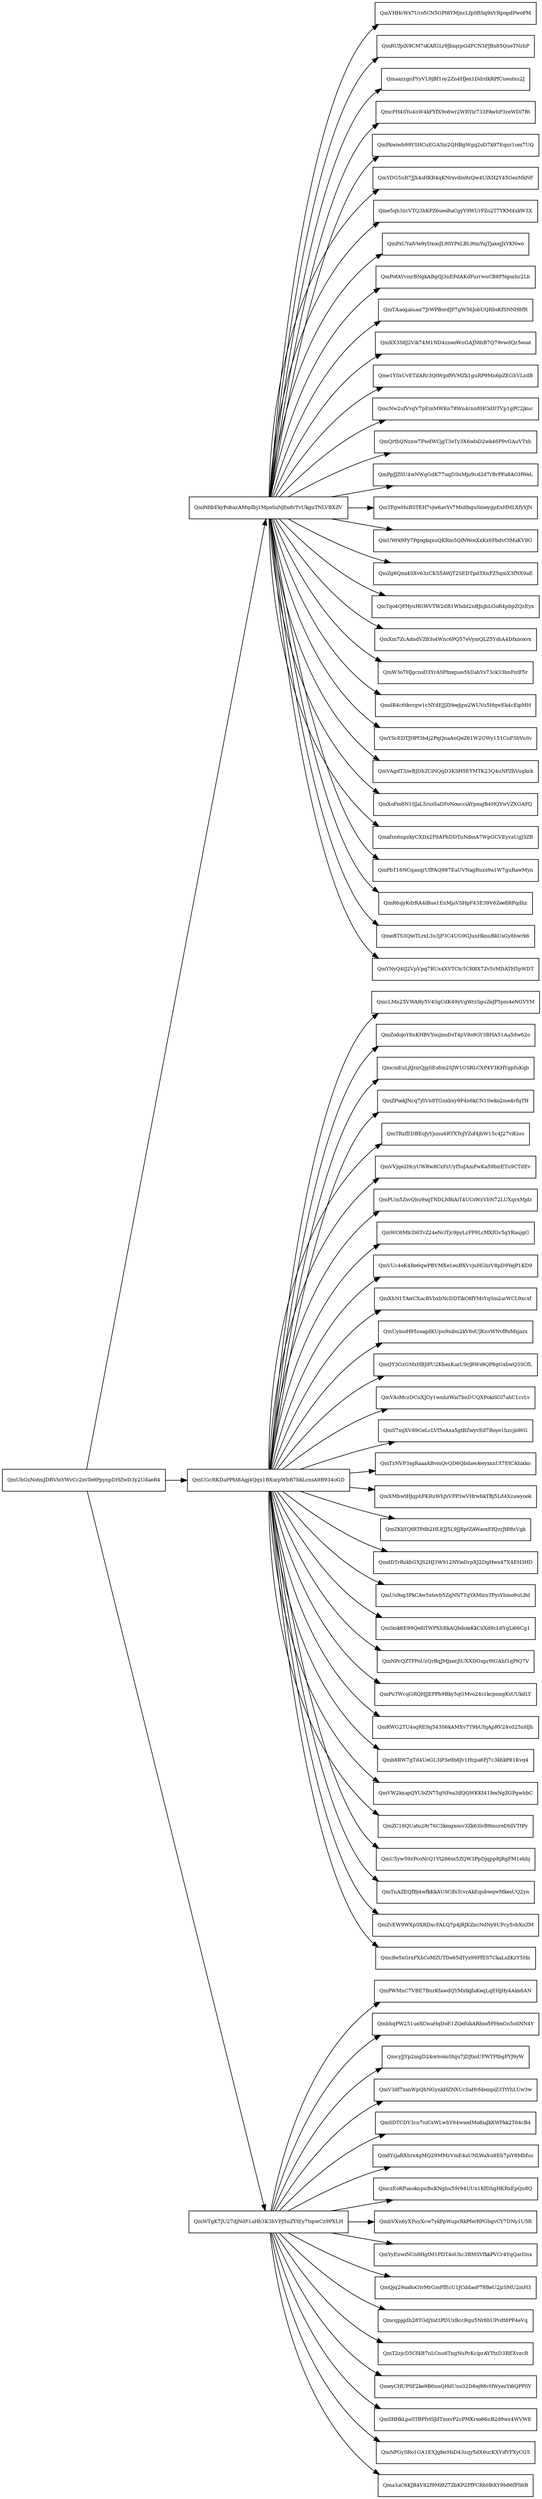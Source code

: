 digraph {
	graph [rankdir=LR];
	QmUhGxNotmJDRVtoYWvCc2xvTe9PpynpDHZwD3y2UdaeR4 [fontsize=8 shape=box];
	QmPdtbEkyPobazAMqdbj1MpoSaNjfm8rTvUkguTNLVBXZV [fontsize=8 shape=box];
	QmUhGxNotmJDRVtoYWvCc2xvTe9PpynpDHZwD3y2UdaeR4 -> QmPdtbEkyPobazAMqdbj1MpoSaNjfm8rTvUkguTNLVBXZV [label=""];
	QmPdtbEkyPobazAMqdbj1MpoSaNjfm8rTvUkguTNLVBXZV [fontsize=8 shape=box];
	QmVHHcWx7Uro5CN5GPt8YMjncLfpSftSq9xVRpopdPwoFM [fontsize=8 shape=box];
	QmPdtbEkyPobazAMqdbj1MpoSaNjfm8rTvUkguTNLVBXZV -> QmVHHcWx7Uro5CN5GPt8YMjncLfpSftSq9xVRpopdPwoFM [label=""];
	QmPdtbEkyPobazAMqdbj1MpoSaNjfm8rTvUkguTNLVBXZV [fontsize=8 shape=box];
	QmRUfpiX9CM7sKAfGLr9JbiqzpGdFCN3FJBx85QueTNzhP [fontsize=8 shape=box];
	QmPdtbEkyPobazAMqdbj1MpoSaNjfm8rTvUkguTNLVBXZV -> QmRUfpiX9CM7sKAfGLr9JbiqzpGdFCN3FJBx85QueTNzhP [label=""];
	QmPdtbEkyPobazAMqdbj1MpoSaNjfm8rTvUkguTNLVBXZV [fontsize=8 shape=box];
	QmaazzgnFYyVL9jBf1oy2Zn4HJex1DdrdkRPfCueutxu2J [fontsize=8 shape=box];
	QmPdtbEkyPobazAMqdbj1MpoSaNjfm8rTvUkguTNLVBXZV -> QmaazzgnFYyVL9jBf1oy2Zn4HJex1DdrdkRPfCueutxu2J [label=""];
	QmPdtbEkyPobazAMqdbj1MpoSaNjfm8rTvUkguTNLVBXZV [fontsize=8 shape=box];
	QmcFH4SYu4nW4kFYfX9o8wr2WRYiz733FAwhP3zeWDi7Bt [fontsize=8 shape=box];
	QmPdtbEkyPobazAMqdbj1MpoSaNjfm8rTvUkguTNLVBXZV -> QmcFH4SYu4nW4kFYfX9o8wr2WRYiz733FAwhP3zeWDi7Bt [label=""];
	QmPdtbEkyPobazAMqdbj1MpoSaNjfm8rTvUkguTNLVBXZV [fontsize=8 shape=box];
	QmPkwiwb99YSHCuEGA5iz2QHRgWgq2oD7k97Eqnr1om7UQ [fontsize=8 shape=box];
	QmPdtbEkyPobazAMqdbj1MpoSaNjfm8rTvUkguTNLVBXZV -> QmPkwiwb99YSHCuEGA5iz2QHRgWgq2oD7k97Eqnr1om7UQ [label=""];
	QmPdtbEkyPobazAMqdbj1MpoSaNjfm8rTvUkguTNLVBXZV [fontsize=8 shape=box];
	QmYDG5nR7JjX4sHKR4qKNrxvdm9zQw4UiXH2Y45GexMkNF [fontsize=8 shape=box];
	QmPdtbEkyPobazAMqdbj1MpoSaNjfm8rTvUkguTNLVBXZV -> QmYDG5nR7JjX4sHKR4qKNrxvdm9zQw4UiXH2Y45GexMkNF [label=""];
	QmPdtbEkyPobazAMqdbj1MpoSaNjfm8rTvUkguTNLVBXZV [fontsize=8 shape=box];
	Qme5qh3zcVTQ3hKPZ6uesRaCgyY9WUrFZo2T7YKM4xkW3X [fontsize=8 shape=box];
	QmPdtbEkyPobazAMqdbj1MpoSaNjfm8rTvUkguTNLVBXZV -> Qme5qh3zcVTQ3hKPZ6uesRaCgyY9WUrFZo2T7YKM4xkW3X [label=""];
	QmPdtbEkyPobazAMqdbj1MpoSaNjfm8rTvUkguTNLVBXZV [fontsize=8 shape=box];
	QmPxUYaiVte9yDxooJL9SYPxLBL9tmYujTjaxejJxYKNwo [fontsize=8 shape=box];
	QmPdtbEkyPobazAMqdbj1MpoSaNjfm8rTvUkguTNLVBXZV -> QmPxUYaiVte9yDxooJL9SYPxLBL9tmYujTjaxejJxYKNwo [label=""];
	QmPdtbEkyPobazAMqdbj1MpoSaNjfm8rTvUkguTNLVBXZV [fontsize=8 shape=box];
	QmPofAYvmrBNgkABgQj3nEPdAKdFurrwnCB8FNgozhr2Lh [fontsize=8 shape=box];
	QmPdtbEkyPobazAMqdbj1MpoSaNjfm8rTvUkguTNLVBXZV -> QmPofAYvmrBNgkABgQj3nEPdAKdFurrwnCB8FNgozhr2Lh [label=""];
	QmPdtbEkyPobazAMqdbj1MpoSaNjfm8rTvUkguTNLVBXZV [fontsize=8 shape=box];
	QmTAaogaiuasr7JrWPBordJF7gW56JobUQRbsKfSNNH8fR [fontsize=8 shape=box];
	QmPdtbEkyPobazAMqdbj1MpoSaNjfm8rTvUkguTNLVBXZV -> QmTAaogaiuasr7JrWPBordJF7gW56JobUQRbsKfSNNH8fR [label=""];
	QmPdtbEkyPobazAMqdbj1MpoSaNjfm8rTvUkguTNLVBXZV [fontsize=8 shape=box];
	QmXX3S8J2Vik74M1ND4zneoWnGAJNthB7Q79vwdQz5eoat [fontsize=8 shape=box];
	QmPdtbEkyPobazAMqdbj1MpoSaNjfm8rTvUkguTNLVBXZV -> QmXX3S8J2Vik74M1ND4zneoWnGAJNthB7Q79vwdQz5eoat [label=""];
	QmPdtbEkyPobazAMqdbj1MpoSaNjfm8rTvUkguTNLVBXZV [fontsize=8 shape=box];
	Qme1YSxUvETdARr3QtWgsf9VMZk1guRP9Mn6pZEGhVLzdB [fontsize=8 shape=box];
	QmPdtbEkyPobazAMqdbj1MpoSaNjfm8rTvUkguTNLVBXZV -> Qme1YSxUvETdARr3QtWgsf9VMZk1guRP9Mn6pZEGhVLzdB [label=""];
	QmPdtbEkyPobazAMqdbj1MpoSaNjfm8rTvUkguTNLVBXZV [fontsize=8 shape=box];
	QmcNw2ufVvgV7pEmMWKn78Wn4rnn8HCidDTVp1gPC2jkuc [fontsize=8 shape=box];
	QmPdtbEkyPobazAMqdbj1MpoSaNjfm8rTvUkguTNLVBXZV -> QmcNw2ufVvgV7pEmMWKn78Wn4rnn8HCidDTVp1gPC2jkuc [label=""];
	QmPdtbEkyPobazAMqdbj1MpoSaNjfm8rTvUkguTNLVBXZV [fontsize=8 shape=box];
	QmQrthQNznw7FwdWCjgT3eTy3X6sdsD2wk46F9vGAuVTxh [fontsize=8 shape=box];
	QmPdtbEkyPobazAMqdbj1MpoSaNjfm8rTvUkguTNLVBXZV -> QmQrthQNznw7FwdWCjgT3eTy3X6sdsD2wk46F9vGAuVTxh [label=""];
	QmPdtbEkyPobazAMqdbj1MpoSaNjfm8rTvUkguTNLVBXZV [fontsize=8 shape=box];
	QmPpJJZSU4wNWqGdK77uqDSuMju9cd2d7rBrPFa8AGHWeL [fontsize=8 shape=box];
	QmPdtbEkyPobazAMqdbj1MpoSaNjfm8rTvUkguTNLVBXZV -> QmPpJJZSU4wNWqGdK77uqDSuMju9cd2d7rBrPFa8AGHWeL [label=""];
	QmPdtbEkyPobazAMqdbj1MpoSaNjfm8rTvUkguTNLVBXZV [fontsize=8 shape=box];
	QmTFgwHuBSTEH7vjw6avYv7Mu8bguSmeygpExHMLXfyYjN [fontsize=8 shape=box];
	QmPdtbEkyPobazAMqdbj1MpoSaNjfm8rTvUkguTNLVBXZV -> QmTFgwHuBSTEH7vjw6avYv7Mu8bguSmeygpExHMLXfyYjN [label=""];
	QmPdtbEkyPobazAMqdbj1MpoSaNjfm8rTvUkguTNLVBXZV [fontsize=8 shape=box];
	QmUWrk9Fy7PgogkqxuQKRm5QiNWosXxKx6FbdvCtMaKV8G [fontsize=8 shape=box];
	QmPdtbEkyPobazAMqdbj1MpoSaNjfm8rTvUkguTNLVBXZV -> QmUWrk9Fy7PgogkqxuQKRm5QiNWosXxKx6FbdvCtMaKV8G [label=""];
	QmPdtbEkyPobazAMqdbj1MpoSaNjfm8rTvUkguTNLVBXZV [fontsize=8 shape=box];
	QmZg6Qmi4SXv63zCKS5AWjT2SEDTpd5XnFZ5qmX3fNX9aE [fontsize=8 shape=box];
	QmPdtbEkyPobazAMqdbj1MpoSaNjfm8rTvUkguTNLVBXZV -> QmZg6Qmi4SXv63zCKS5AWjT2SEDTpd5XnFZ5qmX3fNX9aE [label=""];
	QmPdtbEkyPobazAMqdbj1MpoSaNjfm8rTvUkguTNLVBXZV [fontsize=8 shape=box];
	QmTqo4QFHyuHGWVTW2dB1Whdd2nBJnjbLGoR4pbpZQzEyx [fontsize=8 shape=box];
	QmPdtbEkyPobazAMqdbj1MpoSaNjfm8rTvUkguTNLVBXZV -> QmTqo4QFHyuHGWVTW2dB1Whdd2nBJnjbLGoR4pbpZQzEyx [label=""];
	QmPdtbEkyPobazAMqdbj1MpoSaNjfm8rTvUkguTNLVBXZV [fontsize=8 shape=box];
	QmXm7ZcAdndVZ83s4Wnc6PQ57eVymQLZ5YshA4Dfxnoxvx [fontsize=8 shape=box];
	QmPdtbEkyPobazAMqdbj1MpoSaNjfm8rTvUkguTNLVBXZV -> QmXm7ZcAdndVZ83s4Wnc6PQ57eVymQLZ5YshA4Dfxnoxvx [label=""];
	QmPdtbEkyPobazAMqdbj1MpoSaNjfm8rTvUkguTNLVBXZV [fontsize=8 shape=box];
	QmW3o7HJgcnsD3YrASFtmquavfADahYx73ck33bnFntF5r [fontsize=8 shape=box];
	QmPdtbEkyPobazAMqdbj1MpoSaNjfm8rTvUkguTNLVBXZV -> QmW3o7HJgcnsD3YrASFtmquavfADahYx73ck33bnFntF5r [label=""];
	QmPdtbEkyPobazAMqdbj1MpoSaNjfm8rTvUkguTNLVBXZV [fontsize=8 shape=box];
	QmdR4c6tkvrgw1cNYdEJJZHeeJgw2WUVu5HqwEk4cEipMH [fontsize=8 shape=box];
	QmPdtbEkyPobazAMqdbj1MpoSaNjfm8rTvUkguTNLVBXZV -> QmdR4c6tkvrgw1cNYdEJJZHeeJgw2WUVu5HqwEk4cEipMH [label=""];
	QmPdtbEkyPobazAMqdbj1MpoSaNjfm8rTvUkguTNLVBXZV [fontsize=8 shape=box];
	QmYScEDTJHPf3b4j2PqQnaAnQeZ81W2GWy151CuP3bVuSv [fontsize=8 shape=box];
	QmPdtbEkyPobazAMqdbj1MpoSaNjfm8rTvUkguTNLVBXZV -> QmYScEDTJHPf3b4j2PqQnaAnQeZ81W2GWy151CuP3bVuSv [label=""];
	QmPdtbEkyPobazAMqdbj1MpoSaNjfm8rTvUkguTNLVBXZV [fontsize=8 shape=box];
	QmVAgdT3iwBJDhZCiNQqD3KSH5EYMTK23Q4uNFZhVugkzk [fontsize=8 shape=box];
	QmPdtbEkyPobazAMqdbj1MpoSaNjfm8rTvUkguTNLVBXZV -> QmVAgdT3iwBJDhZCiNQqD3KSH5EYMTK23Q4uNFZhVugkzk [label=""];
	QmPdtbEkyPobazAMqdbj1MpoSaNjfm8rTvUkguTNLVBXZV [fontsize=8 shape=box];
	QmXoFm8N1SJaL5rus5aDFoNoucciAYpmgB4HQYwVZXGAFQ [fontsize=8 shape=box];
	QmPdtbEkyPobazAMqdbj1MpoSaNjfm8rTvUkguTNLVBXZV -> QmXoFm8N1SJaL5rus5aDFoNoucciAYpmgB4HQYwVZXGAFQ [label=""];
	QmPdtbEkyPobazAMqdbj1MpoSaNjfm8rTvUkguTNLVBXZV [fontsize=8 shape=box];
	Qmafzn6npzkyCXDx2F9AFhDDTuNdmA7WpGCVEyvaUgJ3ZR [fontsize=8 shape=box];
	QmPdtbEkyPobazAMqdbj1MpoSaNjfm8rTvUkguTNLVBXZV -> Qmafzn6npzkyCXDx2F9AFhDDTuNdmA7WpGCVEyvaUgJ3ZR [label=""];
	QmPdtbEkyPobazAMqdbj1MpoSaNjfm8rTvUkguTNLVBXZV [fontsize=8 shape=box];
	QmPbT16NCqauqrUfFAQ987EaUVNagRuxx9a1W7guRawMyn [fontsize=8 shape=box];
	QmPdtbEkyPobazAMqdbj1MpoSaNjfm8rTvUkguTNLVBXZV -> QmPbT16NCqauqrUfFAQ987EaUVNagRuxx9a1W7guRawMyn [label=""];
	QmPdtbEkyPobazAMqdbj1MpoSaNjfm8rTvUkguTNLVBXZV [fontsize=8 shape=box];
	QmR6sjyKdrRA4iBue1EnMjaVSHpF43E39V6ZeefiRPqdhz [fontsize=8 shape=box];
	QmPdtbEkyPobazAMqdbj1MpoSaNjfm8rTvUkguTNLVBXZV -> QmR6sjyKdrRA4iBue1EnMjaVSHpF43E39V6ZeefiRPqdhz [label=""];
	QmPdtbEkyPobazAMqdbj1MpoSaNjfm8rTvUkguTNLVBXZV [fontsize=8 shape=box];
	QmeBTS3QteTLrxL3u3jF3C4UG9GJunHknuBkUsGy8hwrk6 [fontsize=8 shape=box];
	QmPdtbEkyPobazAMqdbj1MpoSaNjfm8rTvUkguTNLVBXZV -> QmeBTS3QteTLrxL3u3jF3C4UG9GJunHknuBkUsGy8hwrk6 [label=""];
	QmPdtbEkyPobazAMqdbj1MpoSaNjfm8rTvUkguTNLVBXZV [fontsize=8 shape=box];
	QmYNyQ4tJ2VpVpq7RUx4XVTCtc5CRBX7Zv5rMDATH5pWDT [fontsize=8 shape=box];
	QmPdtbEkyPobazAMqdbj1MpoSaNjfm8rTvUkguTNLVBXZV -> QmYNyQ4tJ2VpVpq7RUx4XVTCtc5CRBX7Zv5rMDATH5pWDT [label=""];
	QmUhGxNotmJDRVtoYWvCc2xvTe9PpynpDHZwD3y2UdaeR4 [fontsize=8 shape=box];
	QmUGcRKDaPPht8Agj4Qqx1BXszpWbB7bkLcnsA9B934oGD [fontsize=8 shape=box];
	QmUhGxNotmJDRVtoYWvCc2xvTe9PpynpDHZwD3y2UdaeR4 -> QmUGcRKDaPPht8Agj4Qqx1BXszpWbB7bkLcnsA9B934oGD [label=""];
	QmUGcRKDaPPht8Agj4Qqx1BXszpWbB7bkLcnsA9B934oGD [fontsize=8 shape=box];
	QmcLMn25VWARy5V4SgCdK49yVgWrzSguZeJP5pm4eNGVYM [fontsize=8 shape=box];
	QmUGcRKDaPPht8Agj4Qqx1BXszpWbB7bkLcnsA9B934oGD -> QmcLMn25VWARy5V4SgCdK49yVgWrzSguZeJP5pm4eNGVYM [label=""];
	QmUGcRKDaPPht8Agj4Qqx1BXszpWbB7bkLcnsA9B934oGD [fontsize=8 shape=box];
	QmZodojoY8nKHBVYoujmsDsT4pV8s9GY3BHA51Aa5dw62o [fontsize=8 shape=box];
	QmUGcRKDaPPht8Agj4Qqx1BXszpWbB7bkLcnsA9B934oGD -> QmZodojoY8nKHBVYoujmsDsT4pV8s9GY3BHA51Aa5dw62o [label=""];
	QmUGcRKDaPPht8Agj4Qqx1BXszpWbB7bkLcnsA9B934oGD [fontsize=8 shape=box];
	QmcmEuLjtJzizQjgSEs8m2SJW1GSRLCXP4Y3KHYgpfuKqb [fontsize=8 shape=box];
	QmUGcRKDaPPht8Agj4Qqx1BXszpWbB7bkLcnsA9B934oGD -> QmcmEuLjtJzizQjgSEs8m2SJW1GSRLCXP4Y3KHYgpfuKqb [label=""];
	QmUGcRKDaPPht8Agj4Qqx1BXszpWbB7bkLcnsA9B934oGD [fontsize=8 shape=box];
	QmZPsekJNcq7jSVn8TGnxbxy9P4n6kCN1Swko2me4vfqTH [fontsize=8 shape=box];
	QmUGcRKDaPPht8Agj4Qqx1BXszpWbB7bkLcnsA9B934oGD -> QmZPsekJNcq7jSVn8TGnxbxy9P4n6kCN1Swko2me4vfqTH [label=""];
	QmUGcRKDaPPht8Agj4Qqx1BXszpWbB7bkLcnsA9B934oGD [fontsize=8 shape=box];
	QmTRzfEDBEoJyYjunu6RTXToJYZof4jhW15c4J27viKiuo [fontsize=8 shape=box];
	QmUGcRKDaPPht8Agj4Qqx1BXszpWbB7bkLcnsA9B934oGD -> QmTRzfEDBEoJyYjunu6RTXToJYZof4jhW15c4J27viKiuo [label=""];
	QmUGcRKDaPPht8Agj4Qqx1BXszpWbB7bkLcnsA9B934oGD [fontsize=8 shape=box];
	QmVVjqe2HcyUWRw8CxFzUyf5oJAmFwKa59birETu9CTdEv [fontsize=8 shape=box];
	QmUGcRKDaPPht8Agj4Qqx1BXszpWbB7bkLcnsA9B934oGD -> QmVVjqe2HcyUWRw8CxFzUyf5oJAmFwKa59birETu9CTdEv [label=""];
	QmUGcRKDaPPht8Agj4Qqx1BXszpWbB7bkLcnsA9B934oGD [fontsize=8 shape=box];
	QmPUm5ZsvQhu9sqTNDLNBiAiT4UCsWzVbN72LUXqrxMjdz [fontsize=8 shape=box];
	QmUGcRKDaPPht8Agj4Qqx1BXszpWbB7bkLcnsA9B934oGD -> QmPUm5ZsvQhu9sqTNDLNBiAiT4UCsWzVbN72LUXqrxMjdz [label=""];
	QmUGcRKDaPPht8Agj4Qqx1BXszpWbB7bkLcnsA9B934oGD [fontsize=8 shape=box];
	QmWC6MtcD6TvZ24eNciTjc9pyLzFF9LcMXfGv5qYRaujgG [fontsize=8 shape=box];
	QmUGcRKDaPPht8Agj4Qqx1BXszpWbB7bkLcnsA9B934oGD -> QmWC6MtcD6TvZ24eNciTjc9pyLzFF9LcMXfGv5qYRaujgG [label=""];
	QmUGcRKDaPPht8Agj4Qqx1BXszpWbB7bkLcnsA9B934oGD [fontsize=8 shape=box];
	QmVUc4eK4Re6qwPBVMXe1euBXVvjuHGhrV8pD9YejP1KD9 [fontsize=8 shape=box];
	QmUGcRKDaPPht8Agj4Qqx1BXszpWbB7bkLcnsA9B934oGD -> QmVUc4eK4Re6qwPBVMXe1euBXVvjuHGhrV8pD9YejP1KD9 [label=""];
	QmUGcRKDaPPht8Agj4Qqx1BXszpWbB7bkLcnsA9B934oGD [fontsize=8 shape=box];
	QmXhN1TAwCXacRVbxbNcDDTikC6fYMsYqSm2arWCL9xcxf [fontsize=8 shape=box];
	QmUGcRKDaPPht8Agj4Qqx1BXszpWbB7bkLcnsA9B934oGD -> QmXhN1TAwCXacRVbxbNcDDTikC6fYMsYqSm2arWCL9xcxf [label=""];
	QmUGcRKDaPPht8Agj4Qqx1BXszpWbB7bkLcnsA9B934oGD [fontsize=8 shape=box];
	QmUyinoH95zsagdKUpu9nibn2kV6oUJKnvWNvfRsMxjazx [fontsize=8 shape=box];
	QmUGcRKDaPPht8Agj4Qqx1BXszpWbB7bkLcnsA9B934oGD -> QmUyinoH95zsagdKUpu9nibn2kV6oUJKnvWNvfRsMxjazx [label=""];
	QmUGcRKDaPPht8Agj4Qqx1BXszpWbB7bkLcnsA9B934oGD [fontsize=8 shape=box];
	QmQY3GzGMxHBJiFU2KhezKazU9rjRWs9QP8gGxbwQ3SCfL [fontsize=8 shape=box];
	QmUGcRKDaPPht8Agj4Qqx1BXszpWbB7bkLcnsA9B934oGD -> QmQY3GzGMxHBJiFU2KhezKazU9rjRWs9QP8gGxbwQ3SCfL [label=""];
	QmUGcRKDaPPht8Agj4Qqx1BXszpWbB7bkLcnsA9B934oGD [fontsize=8 shape=box];
	QmVAsMczDCuXJGy1wnhzWis7bnDUQXPokiSGi7ahC1cvLv [fontsize=8 shape=box];
	QmUGcRKDaPPht8Agj4Qqx1BXszpWbB7bkLcnsA9B934oGD -> QmVAsMczDCuXJGy1wnhzWis7bnDUQXPokiSGi7ahC1cvLv [label=""];
	QmUGcRKDaPPht8Agj4Qqx1BXszpWbB7bkLcnsA9B934oGD [fontsize=8 shape=box];
	QmS7mjXVd9GeLcLVf5eAxa5gtBZwyvEd7Roye1hzcjioWG [fontsize=8 shape=box];
	QmUGcRKDaPPht8Agj4Qqx1BXszpWbB7bkLcnsA9B934oGD -> QmS7mjXVd9GeLcLVf5eAxa5gtBZwyvEd7Roye1hzcjioWG [label=""];
	QmUGcRKDaPPht8Agj4Qqx1BXszpWbB7bkLcnsA9B934oGD [fontsize=8 shape=box];
	QmTzNVP3sgRaaaABvmQvQD6QbdawAwyxxnUt7EtCAhixko [fontsize=8 shape=box];
	QmUGcRKDaPPht8Agj4Qqx1BXszpWbB7bkLcnsA9B934oGD -> QmTzNVP3sgRaaaABvmQvQD6QbdawAwyxxnUt7EtCAhixko [label=""];
	QmUGcRKDaPPht8Agj4Qqx1BXszpWbB7bkLcnsA9B934oGD [fontsize=8 shape=box];
	QmXMbwtHJqphFKRuWhJxVFP3wVHrwbkTBj5Ld4Xzawyook [fontsize=8 shape=box];
	QmUGcRKDaPPht8Agj4Qqx1BXszpWbB7bkLcnsA9B934oGD -> QmXMbwtHJqphFKRuWhJxVFP3wVHrwbkTBj5Ld4Xzawyook [label=""];
	QmUGcRKDaPPht8Agj4Qqx1BXszpWbB7bkLcnsA9B934oGD [fontsize=8 shape=box];
	QmZKkYQtRTPdb2HLEJJ5L9JJ8ptZAWaoxEfQzrJtR8zVgk [fontsize=8 shape=box];
	QmUGcRKDaPPht8Agj4Qqx1BXszpWbB7bkLcnsA9B934oGD -> QmZKkYQtRTPdb2HLEJJ5L9JJ8ptZAWaoxEfQzrJtR8zVgk [label=""];
	QmUGcRKDaPPht8Agj4Qqx1BXszpWbB7bkLcnsA9B934oGD [fontsize=8 shape=box];
	QmdDTrRzkhGXJS2HJ3W912NYieDrpXJ2DgHwx47X4EH3HD [fontsize=8 shape=box];
	QmUGcRKDaPPht8Agj4Qqx1BXszpWbB7bkLcnsA9B934oGD -> QmdDTrRzkhGXJS2HJ3W912NYieDrpXJ2DgHwx47X4EH3HD [label=""];
	QmUGcRKDaPPht8Agj4Qqx1BXszpWbB7bkLcnsA9B934oGD [fontsize=8 shape=box];
	QmUu9sg3PkCAw5xtovb5ZqNN7TqYAMiznTFysYhmo9uLBd [fontsize=8 shape=box];
	QmUGcRKDaPPht8Agj4Qqx1BXszpWbB7bkLcnsA9B934oGD -> QmUu9sg3PkCAw5xtovb5ZqNN7TqYAMiznTFysYhmo9uLBd [label=""];
	QmUGcRKDaPPht8Agj4Qqx1BXszpWbB7bkLcnsA9B934oGD [fontsize=8 shape=box];
	QmSmk6E99Qe8iTWPXhBkAQbdoieKkCxXd8cL6YgLi66Cg1 [fontsize=8 shape=box];
	QmUGcRKDaPPht8Agj4Qqx1BXszpWbB7bkLcnsA9B934oGD -> QmSmk6E99Qe8iTWPXhBkAQbdoieKkCxXd8cL6YgLi66Cg1 [label=""];
	QmUGcRKDaPPht8Agj4Qqx1BXszpWbB7bkLcnsA9B934oGD [fontsize=8 shape=box];
	QmNPcQZTFPoUzQrBqJMjxezJtUXXDGxpr9tGAhf1qPtQ7V [fontsize=8 shape=box];
	QmUGcRKDaPPht8Agj4Qqx1BXszpWbB7bkLcnsA9B934oGD -> QmNPcQZTFPoUzQrBqJMjxezJtUXXDGxpr9tGAhf1qPtQ7V [label=""];
	QmUGcRKDaPPht8Agj4Qqx1BXszpWbB7bkLcnsA9B934oGD [fontsize=8 shape=box];
	QmPuTWcqGRQHJjEPPh9Bky5qGMvo24s1kcpnngKsUUkdLY [fontsize=8 shape=box];
	QmUGcRKDaPPht8Agj4Qqx1BXszpWbB7bkLcnsA9B934oGD -> QmPuTWcqGRQHJjEPPh9Bky5qGMvo24s1kcpnngKsUUkdLY [label=""];
	QmUGcRKDaPPht8Agj4Qqx1BXszpWbB7bkLcnsA9B934oGD [fontsize=8 shape=box];
	QmRWG2TU4sqRESq543S6kAMXv7T9bUfqApRV24vd25nHJh [fontsize=8 shape=box];
	QmUGcRKDaPPht8Agj4Qqx1BXszpWbB7bkLcnsA9B934oGD -> QmRWG2TU4sqRESq543S6kAMXv7T9bUfqApRV24vd25nHJh [label=""];
	QmUGcRKDaPPht8Agj4Qqx1BXszpWbB7bkLcnsA9B934oGD [fontsize=8 shape=box];
	Qmb8RW7gTd4UeGL3iP3e9b8Jv1Hzpa6Fj7c3khkP81Kvq4 [fontsize=8 shape=box];
	QmUGcRKDaPPht8Agj4Qqx1BXszpWbB7bkLcnsA9B934oGD -> Qmb8RW7gTd4UeGL3iP3e9b8Jv1Hzpa6Fj7c3khkP81Kvq4 [label=""];
	QmUGcRKDaPPht8Agj4Qqx1BXszpWbB7bkLcnsA9B934oGD [fontsize=8 shape=box];
	QmVW2kxapQYUbZN75gNFea3ifQQWKKt41fexNgZGPgwhbC [fontsize=8 shape=box];
	QmUGcRKDaPPht8Agj4Qqx1BXszpWbB7bkLcnsA9B934oGD -> QmVW2kxapQYUbZN75gNFea3ifQQWKKt41fexNgZGPgwhbC [label=""];
	QmUGcRKDaPPht8Agj4Qqx1BXszpWbB7bkLcnsA9B934oGD [fontsize=8 shape=box];
	QmZC16QUatu28r76C3kmgxsuv3Zk63ivB9mureDtdVTtPy [fontsize=8 shape=box];
	QmUGcRKDaPPht8Agj4Qqx1BXszpWbB7bkLcnsA9B934oGD -> QmZC16QUatu28r76C3kmgxsuv3Zk63ivB9mureDtdVTtPy [label=""];
	QmUGcRKDaPPht8Agj4Qqx1BXszpWbB7bkLcnsA9B934oGD [fontsize=8 shape=box];
	QmU5yw59zPcoNcQ1Yt266sx5ZQW3PpDjqppRjRgFM1ehbj [fontsize=8 shape=box];
	QmUGcRKDaPPht8Agj4Qqx1BXszpWbB7bkLcnsA9B934oGD -> QmU5yw59zPcoNcQ1Yt266sx5ZQW3PpDjqppRjRgFM1ehbj [label=""];
	QmUGcRKDaPPht8Agj4Qqx1BXszpWbB7bkLcnsA9B934oGD [fontsize=8 shape=box];
	QmTnAZEQfBj4wfkKkAUSCifxTcvrAkEqnbwqwMkesUQ2yn [fontsize=8 shape=box];
	QmUGcRKDaPPht8Agj4Qqx1BXszpWbB7bkLcnsA9B934oGD -> QmTnAZEQfBj4wfkKkAUSCifxTcvrAkEqnbwqwMkesUQ2yn [label=""];
	QmUGcRKDaPPht8Agj4Qqx1BXszpWbB7bkLcnsA9B934oGD [fontsize=8 shape=box];
	QmZvEW9WXpSXRDxcFALQ7p4jRJKZncNdNy9UFcy5vbXnZM [fontsize=8 shape=box];
	QmUGcRKDaPPht8Agj4Qqx1BXszpWbB7bkLcnsA9B934oGD -> QmZvEW9WXpSXRDxcFALQ7p4jRJKZncNdNy9UFcy5vbXnZM [label=""];
	QmUGcRKDaPPht8Agj4Qqx1BXszpWbB7bkLcnsA9B934oGD [fontsize=8 shape=box];
	QmcBe5xGrxFXhCoMZUTDe85dTyx99FfES7CkaLsZKzY5Hn [fontsize=8 shape=box];
	QmUGcRKDaPPht8Agj4Qqx1BXszpWbB7bkLcnsA9B934oGD -> QmcBe5xGrxFXhCoMZUTDe85dTyx99FfES7CkaLsZKzY5Hn [label=""];
	QmUhGxNotmJDRVtoYWvCc2xvTe9PpynpDHZwD3y2UdaeR4 [fontsize=8 shape=box];
	QmWTgK7JU27djNdF1aHh3K3hVPJ5nZYtEy7tspwCz9PXLH [fontsize=8 shape=box];
	QmUhGxNotmJDRVtoYWvCc2xvTe9PpynpDHZwD3y2UdaeR4 -> QmWTgK7JU27djNdF1aHh3K3hVPJ5nZYtEy7tspwCz9PXLH [label=""];
	QmWTgK7JU27djNdF1aHh3K3hVPJ5nZYtEy7tspwCz9PXLH [fontsize=8 shape=box];
	QmPWMnC7VBE7BnrKfawdQYMxtkjfaKeqLqEHjHy4Akx6AN [fontsize=8 shape=box];
	QmWTgK7JU27djNdF1aHh3K3hVPJ5nZYtEy7tspwCz9PXLH -> QmPWMnC7VBE7BnrKfawdQYMxtkjfaKeqLqEHjHy4Akx6AN [label=""];
	QmWTgK7JU27djNdF1aHh3K3hVPJ5nZYtEy7tspwCz9PXLH [fontsize=8 shape=box];
	QmbhqPW251ueXCwaHqDoE1ZQefukARhso5FHmGn5oSNN4Y [fontsize=8 shape=box];
	QmWTgK7JU27djNdF1aHh3K3hVPJ5nZYtEy7tspwCz9PXLH -> QmbhqPW251ueXCwaHqDoE1ZQefukARhso5FHmGn5oSNN4Y [label=""];
	QmWTgK7JU27djNdF1aHh3K3hVPJ5nZYtEy7tspwCz9PXLH [fontsize=8 shape=box];
	QmcyJjYp2mgD24orivoiuStqu7jDJtxsUFWTFtbgFYJ9yW [fontsize=8 shape=box];
	QmWTgK7JU27djNdF1aHh3K3hVPJ5nZYtEy7tspwCz9PXLH -> QmcyJjYp2mgD24orivoiuStqu7jDJtxsUFWTFtbgFYJ9yW [label=""];
	QmWTgK7JU27djNdF1aHh3K3hVPJ5nZYtEy7tspwCz9PXLH [fontsize=8 shape=box];
	QmV3df7xsnWpQhNGynkHZNXUcSaHvfdempiZ3TtYhLUw3w [fontsize=8 shape=box];
	QmWTgK7JU27djNdF1aHh3K3hVPJ5nZYtEy7tspwCz9PXLH -> QmV3df7xsnWpQhNGynkHZNXUcSaHvfdempiZ3TtYhLUw3w [label=""];
	QmWTgK7JU27djNdF1aHh3K3hVPJ5nZYtEy7tspwCz9PXLH [fontsize=8 shape=box];
	QmSDTCDY3cn7niCxWLwhY94wsodMo8iaJkXWFkk2T64cB4 [fontsize=8 shape=box];
	QmWTgK7JU27djNdF1aHh3K3hVPJ5nZYtEy7tspwCz9PXLH -> QmSDTCDY3cn7niCxWLwhY94wsodMo8iaJkXWFkk2T64cB4 [label=""];
	QmWTgK7JU27djNdF1aHh3K3hVPJ5nZYtEy7tspwCz9PXLH [fontsize=8 shape=box];
	QmdYzjaRXhrx4gMQ29MMzVmE4aUNLWaXu8Eb7piY8Mbfus [fontsize=8 shape=box];
	QmWTgK7JU27djNdF1aHh3K3hVPJ5nZYtEy7tspwCz9PXLH -> QmdYzjaRXhrx4gMQ29MMzVmE4aUNLWaXu8Eb7piY8Mbfus [label=""];
	QmWTgK7JU27djNdF1aHh3K3hVPJ5nZYtEy7tspwCz9PXLH [fontsize=8 shape=box];
	QmczEoRPanoknpuBuKNghu59r94UUx1KfDhgHKRxEpQn8Q [fontsize=8 shape=box];
	QmWTgK7JU27djNdF1aHh3K3hVPJ5nZYtEy7tspwCz9PXLH -> QmczEoRPanoknpuBuKNghu59r94UUx1KfDhgHKRxEpQn8Q [label=""];
	QmWTgK7JU27djNdF1aHh3K3hVPJ5nZYtEy7tspwCz9PXLH [fontsize=8 shape=box];
	QmbVXn6yXFuyXcw7ykPpWuprRkPferRPGbgvCY7DNy1U5R [fontsize=8 shape=box];
	QmWTgK7JU27djNdF1aHh3K3hVPJ5nZYtEy7tspwCz9PXLH -> QmbVXn6yXFuyXcw7ykPpWuprRkPferRPGbgvCY7DNy1U5R [label=""];
	QmWTgK7JU27djNdF1aHh3K3hVPJ5nZYtEy7tspwCz9PXLH [fontsize=8 shape=box];
	QmYyEnwiNCn8HgtM1PDT4oUhc3BMSVfkkPVCr4YqQarDnx [fontsize=8 shape=box];
	QmWTgK7JU27djNdF1aHh3K3hVPJ5nZYtEy7tspwCz9PXLH -> QmYyEnwiNCn8HgtM1PDT4oUhc3BMSVfkkPVCr4YqQarDnx [label=""];
	QmWTgK7JU27djNdF1aHh3K3hVPJ5nZYtEy7tspwCz9PXLH [fontsize=8 shape=box];
	QmQjq29oa8oGtvMrGmFfEcU1JCddaoF78BeU2jzSMU2mH3 [fontsize=8 shape=box];
	QmWTgK7JU27djNdF1aHh3K3hVPJ5nZYtEy7tspwCz9PXLH -> QmQjq29oa8oGtvMrGmFfEcU1JCddaoF78BeU2jzSMU2mH3 [label=""];
	QmWTgK7JU27djNdF1aHh3K3hVPJ5nZYtEy7tspwCz9PXLH [fontsize=8 shape=box];
	Qmcqpjgdh28TGdjYat3PDUxBccRqu5Nr8hUPvdt8PF4eVq [fontsize=8 shape=box];
	QmWTgK7JU27djNdF1aHh3K3hVPJ5nZYtEy7tspwCz9PXLH -> Qmcqpjgdh28TGdjYat3PDUxBccRqu5Nr8hUPvdt8PF4eVq [label=""];
	QmWTgK7JU27djNdF1aHh3K3hVPJ5nZYtEy7tspwCz9PXLH [fontsize=8 shape=box];
	QmT2zjcD5Cf4B7nLCnu6TngNuPcKciprAYTtzD3REXvzcR [fontsize=8 shape=box];
	QmWTgK7JU27djNdF1aHh3K3hVPJ5nZYtEy7tspwCz9PXLH -> QmT2zjcD5Cf4B7nLCnu6TngNuPcKciprAYTtzD3REXvzcR [label=""];
	QmWTgK7JU27djNdF1aHh3K3hVPJ5nZYtEy7tspwCz9PXLH [fontsize=8 shape=box];
	QmeyCHUPSF2ke9B6nnQHdUno32D8ej98vHWyezYi6QPPSY [fontsize=8 shape=box];
	QmWTgK7JU27djNdF1aHh3K3hVPJ5nZYtEy7tspwCz9PXLH -> QmeyCHUPSF2ke9B6nnQHdUno32D8ej98vHWyezYi6QPPSY [label=""];
	QmWTgK7JU27djNdF1aHh3K3hVPJ5nZYtEy7tspwCz9PXLH [fontsize=8 shape=box];
	QmSHHkLpaSTBFfvtSJdTmxvP2cPMKrso66nB2d9wz4WVWE [fontsize=8 shape=box];
	QmWTgK7JU27djNdF1aHh3K3hVPJ5nZYtEy7tspwCz9PXLH -> QmSHHkLpaSTBFfvtSJdTmxvP2cPMKrso66nB2d9wz4WVWE [label=""];
	QmWTgK7JU27djNdF1aHh3K3hVPJ5nZYtEy7tspwCz9PXLH [fontsize=8 shape=box];
	QmNPGySRo1GA1EXJgferHsD43zqy5dX6urKXYsfYFXyCG5 [fontsize=8 shape=box];
	QmWTgK7JU27djNdF1aHh3K3hVPJ5nZYtEy7tspwCz9PXLH -> QmNPGySRo1GA1EXJgferHsD43zqy5dX6urKXYsfYFXyCG5 [label=""];
	QmWTgK7JU27djNdF1aHh3K3hVPJ5nZYtEy7tspwCz9PXLH [fontsize=8 shape=box];
	Qma3aC6KJB4Vit2f9Mi9Z7ZbKP2FfFCRbHbXY9b86fFS6B [fontsize=8 shape=box];
	QmWTgK7JU27djNdF1aHh3K3hVPJ5nZYtEy7tspwCz9PXLH -> Qma3aC6KJB4Vit2f9Mi9Z7ZbKP2FfFCRbHbXY9b86fFS6B [label=""];
}

